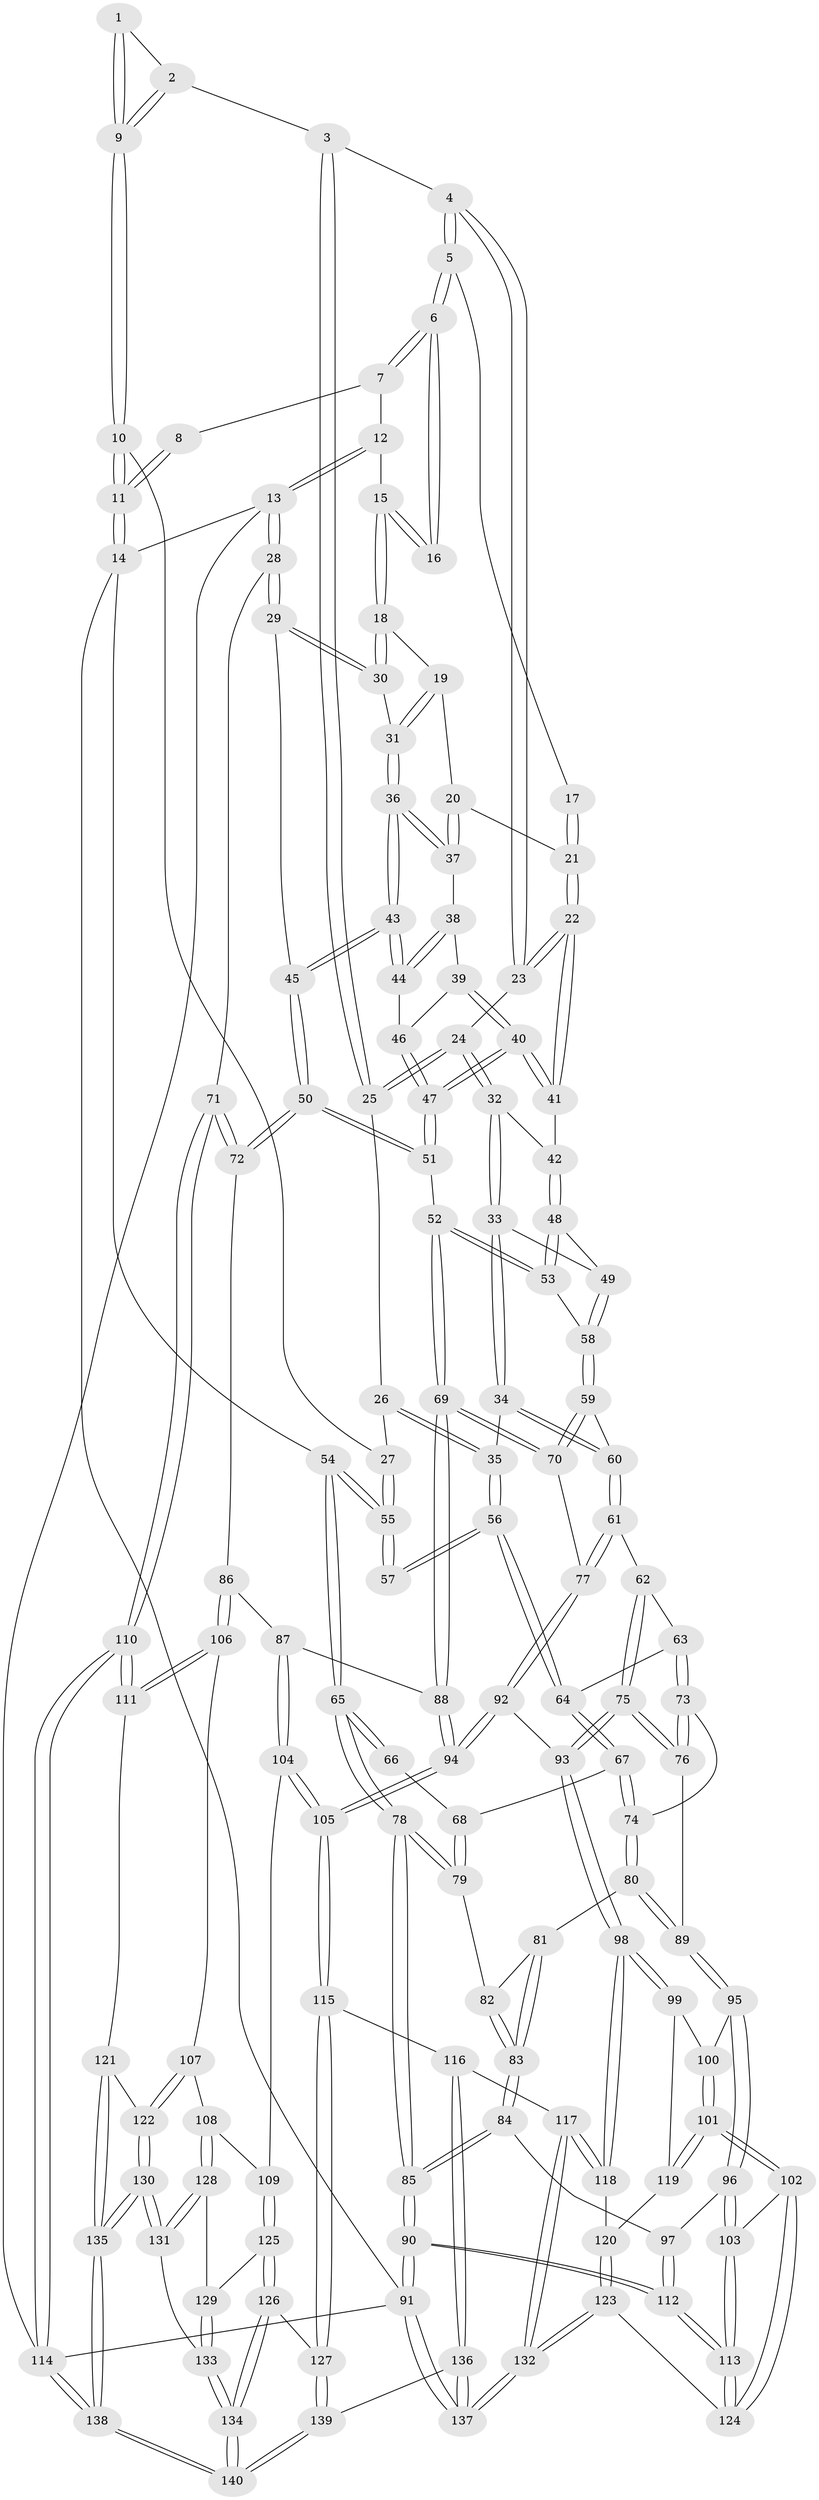 // coarse degree distribution, {2: 0.03571428571428571, 4: 0.3333333333333333, 5: 0.40476190476190477, 3: 0.05952380952380952, 6: 0.15476190476190477, 9: 0.011904761904761904}
// Generated by graph-tools (version 1.1) at 2025/21/03/04/25 18:21:17]
// undirected, 140 vertices, 347 edges
graph export_dot {
graph [start="1"]
  node [color=gray90,style=filled];
  1 [pos="+0.24383709931283706+0"];
  2 [pos="+0.36572126826075935+0.09909362040523037"];
  3 [pos="+0.3902944830171104+0.09472143500332778"];
  4 [pos="+0.5377747199528289+0"];
  5 [pos="+0.5386644448729977+0"];
  6 [pos="+0.5381184033576514+0"];
  7 [pos="+0.5279423987958659+0"];
  8 [pos="+0.23106941804845785+0"];
  9 [pos="+0.2657258739782641+0.1523080158523395"];
  10 [pos="+0.25400512447019674+0.1771321369499913"];
  11 [pos="+0+0"];
  12 [pos="+0.9888362333874237+0"];
  13 [pos="+1+0"];
  14 [pos="+0+0"];
  15 [pos="+0.8366154943515205+0.05343769896705117"];
  16 [pos="+0.7657282849378341+0.036226629385382084"];
  17 [pos="+0.6878593852345162+0.05187016403005056"];
  18 [pos="+0.8350732517210723+0.10025955267440045"];
  19 [pos="+0.8307722021245366+0.10546393442839501"];
  20 [pos="+0.7871962660509749+0.13930685380718996"];
  21 [pos="+0.738177821163115+0.14883278851066734"];
  22 [pos="+0.6922520997805763+0.17930922519449544"];
  23 [pos="+0.5587887377568562+0.11132226795418468"];
  24 [pos="+0.5300842748889165+0.15684333486677351"];
  25 [pos="+0.438951377569296+0.17394500834712193"];
  26 [pos="+0.43558857660008393+0.17801572866160398"];
  27 [pos="+0.24576650607672632+0.2302826339070791"];
  28 [pos="+1+0.1799453708341151"];
  29 [pos="+1+0.19265788441387344"];
  30 [pos="+1+0.16467405789680964"];
  31 [pos="+0.8827663690156938+0.22224875846361244"];
  32 [pos="+0.5349833723552899+0.1996482585371368"];
  33 [pos="+0.4993582262679957+0.3197056111761207"];
  34 [pos="+0.4766843561637802+0.32851090156424106"];
  35 [pos="+0.4337714326228369+0.3044671524018474"];
  36 [pos="+0.8662133883030636+0.2814502089774689"];
  37 [pos="+0.800634420627964+0.19244376942777822"];
  38 [pos="+0.7879656330634214+0.23572280531381717"];
  39 [pos="+0.7268370684106932+0.277673009001424"];
  40 [pos="+0.6786799736720861+0.26771890228133155"];
  41 [pos="+0.6786109977862518+0.2676549926547892"];
  42 [pos="+0.6527453963398188+0.27647943599911734"];
  43 [pos="+0.8741689019149611+0.32947678071947306"];
  44 [pos="+0.8067127515716046+0.3040977173107261"];
  45 [pos="+0.876812939497796+0.33277137598384465"];
  46 [pos="+0.7806875422511443+0.30156050713990756"];
  47 [pos="+0.71728585173145+0.40338222494719583"];
  48 [pos="+0.5920105145309122+0.32616342808691073"];
  49 [pos="+0.5401826664859238+0.3293983110884051"];
  50 [pos="+0.8638657831614407+0.43860509441242224"];
  51 [pos="+0.7186450374441355+0.4176584901113098"];
  52 [pos="+0.680943336779808+0.4418681714321784"];
  53 [pos="+0.6223884415091918+0.38230260392897736"];
  54 [pos="+0+0.06238246111243211"];
  55 [pos="+0.24293131676622978+0.2370040300811053"];
  56 [pos="+0.2569065772926523+0.28830738838707654"];
  57 [pos="+0.2493433347820323+0.27630809452140354"];
  58 [pos="+0.5666921713357143+0.4199856037786465"];
  59 [pos="+0.5647086617128073+0.43845245869060895"];
  60 [pos="+0.4638940630654334+0.38771072277901425"];
  61 [pos="+0.43162411012742186+0.460352513680034"];
  62 [pos="+0.3028927016395493+0.389083149478255"];
  63 [pos="+0.2641787025980978+0.33283045620831847"];
  64 [pos="+0.25772686975020376+0.3007872763570814"];
  65 [pos="+0+0.1818576367805128"];
  66 [pos="+0.13066830899213838+0.32742165245075794"];
  67 [pos="+0.1150198052411655+0.4435163320850771"];
  68 [pos="+0.06663446337607357+0.4176127424883869"];
  69 [pos="+0.6402111959001979+0.5124262780284435"];
  70 [pos="+0.5804681319866041+0.48849423684795973"];
  71 [pos="+1+0.49929399391561385"];
  72 [pos="+0.8937258555428638+0.49109759287168003"];
  73 [pos="+0.19789301011083596+0.47405891912110304"];
  74 [pos="+0.14701076535307603+0.4792582679889802"];
  75 [pos="+0.290458423564776+0.5665422880914217"];
  76 [pos="+0.27457983528353574+0.5603768247130335"];
  77 [pos="+0.4393436417492933+0.5068650222888629"];
  78 [pos="+0+0.3520500646106051"];
  79 [pos="+0.01943600692692372+0.4229944818407402"];
  80 [pos="+0.1148299256591213+0.5527358369847705"];
  81 [pos="+0.11085406104390125+0.5535610334771973"];
  82 [pos="+0.021726132532956986+0.4290948769050252"];
  83 [pos="+0.05214184232399676+0.5800277764927632"];
  84 [pos="+0.03250718321040782+0.5985755483603772"];
  85 [pos="+0+0.5874071264379441"];
  86 [pos="+0.8373110893566577+0.6016398339902049"];
  87 [pos="+0.7228300343174082+0.6137055320183114"];
  88 [pos="+0.6431552856914918+0.5242407198688978"];
  89 [pos="+0.1556553310911828+0.5850970019917312"];
  90 [pos="+0+0.888896816421759"];
  91 [pos="+0+1"];
  92 [pos="+0.39209544355355513+0.620184394572763"];
  93 [pos="+0.3571171985027531+0.6259425322140791"];
  94 [pos="+0.47980417877922843+0.678610682133054"];
  95 [pos="+0.15305337008618963+0.6594630367771797"];
  96 [pos="+0.08882747900399016+0.6895483507149244"];
  97 [pos="+0.08153156649050362+0.6856992931799862"];
  98 [pos="+0.3033985340068232+0.6896162171021916"];
  99 [pos="+0.2958880557230354+0.691519245738175"];
  100 [pos="+0.18192480725011845+0.6718428836362322"];
  101 [pos="+0.14727069682479008+0.7971108832870323"];
  102 [pos="+0.13552027256781277+0.8060623758965317"];
  103 [pos="+0.09983543527014777+0.730384101097791"];
  104 [pos="+0.6545840380181037+0.7326279933708291"];
  105 [pos="+0.544780817683419+0.7699404186339525"];
  106 [pos="+0.8940555061322594+0.7123732410600886"];
  107 [pos="+0.8918072198997254+0.7174013171144278"];
  108 [pos="+0.8153675445551669+0.7874065301744615"];
  109 [pos="+0.7319435877166635+0.7854743448910348"];
  110 [pos="+1+0.7072270610086805"];
  111 [pos="+1+0.7106670562086065"];
  112 [pos="+0+0.885666632239931"];
  113 [pos="+0+0.878763938098582"];
  114 [pos="+1+1"];
  115 [pos="+0.5301804895139863+0.8384981763358396"];
  116 [pos="+0.367569096452588+0.8690734395800311"];
  117 [pos="+0.34895661852614596+0.860271834670035"];
  118 [pos="+0.3160047811019725+0.8020377670361948"];
  119 [pos="+0.20806656896404074+0.763755752594554"];
  120 [pos="+0.24982945992707267+0.8270985053203178"];
  121 [pos="+1+0.823501972559999"];
  122 [pos="+0.934339820528682+0.8485935332445885"];
  123 [pos="+0.15065824169278685+0.907239876843154"];
  124 [pos="+0.11822596827835129+0.8759569354745528"];
  125 [pos="+0.7259892508005458+0.8437454871988636"];
  126 [pos="+0.6694772875674874+0.9364688786351044"];
  127 [pos="+0.5346853377401719+0.8509070671283628"];
  128 [pos="+0.8204780509081574+0.8231662964003956"];
  129 [pos="+0.7654582756612747+0.876769486715324"];
  130 [pos="+0.9196149912811096+0.9540910559736743"];
  131 [pos="+0.8620927079073365+0.926176371763907"];
  132 [pos="+0.18332212711337517+0.9578671361884485"];
  133 [pos="+0.7752080009001191+0.9380441656196717"];
  134 [pos="+0.699194928721423+0.9789891120847979"];
  135 [pos="+0.953685299974961+0.9986390765958995"];
  136 [pos="+0.35639359178232194+1"];
  137 [pos="+0.240785380958645+1"];
  138 [pos="+1+1"];
  139 [pos="+0.44101272138861447+1"];
  140 [pos="+0.6894807697264517+1"];
  1 -- 2;
  1 -- 9;
  1 -- 9;
  2 -- 3;
  2 -- 9;
  2 -- 9;
  3 -- 4;
  3 -- 25;
  3 -- 25;
  4 -- 5;
  4 -- 5;
  4 -- 23;
  4 -- 23;
  5 -- 6;
  5 -- 6;
  5 -- 17;
  6 -- 7;
  6 -- 7;
  6 -- 16;
  6 -- 16;
  7 -- 8;
  7 -- 12;
  8 -- 11;
  8 -- 11;
  9 -- 10;
  9 -- 10;
  10 -- 11;
  10 -- 11;
  10 -- 27;
  11 -- 14;
  11 -- 14;
  12 -- 13;
  12 -- 13;
  12 -- 15;
  13 -- 14;
  13 -- 28;
  13 -- 28;
  13 -- 114;
  14 -- 54;
  14 -- 91;
  15 -- 16;
  15 -- 16;
  15 -- 18;
  15 -- 18;
  17 -- 21;
  17 -- 21;
  18 -- 19;
  18 -- 30;
  18 -- 30;
  19 -- 20;
  19 -- 31;
  19 -- 31;
  20 -- 21;
  20 -- 37;
  20 -- 37;
  21 -- 22;
  21 -- 22;
  22 -- 23;
  22 -- 23;
  22 -- 41;
  22 -- 41;
  23 -- 24;
  24 -- 25;
  24 -- 25;
  24 -- 32;
  24 -- 32;
  25 -- 26;
  26 -- 27;
  26 -- 35;
  26 -- 35;
  27 -- 55;
  27 -- 55;
  28 -- 29;
  28 -- 29;
  28 -- 71;
  29 -- 30;
  29 -- 30;
  29 -- 45;
  30 -- 31;
  31 -- 36;
  31 -- 36;
  32 -- 33;
  32 -- 33;
  32 -- 42;
  33 -- 34;
  33 -- 34;
  33 -- 49;
  34 -- 35;
  34 -- 60;
  34 -- 60;
  35 -- 56;
  35 -- 56;
  36 -- 37;
  36 -- 37;
  36 -- 43;
  36 -- 43;
  37 -- 38;
  38 -- 39;
  38 -- 44;
  38 -- 44;
  39 -- 40;
  39 -- 40;
  39 -- 46;
  40 -- 41;
  40 -- 41;
  40 -- 47;
  40 -- 47;
  41 -- 42;
  42 -- 48;
  42 -- 48;
  43 -- 44;
  43 -- 44;
  43 -- 45;
  43 -- 45;
  44 -- 46;
  45 -- 50;
  45 -- 50;
  46 -- 47;
  46 -- 47;
  47 -- 51;
  47 -- 51;
  48 -- 49;
  48 -- 53;
  48 -- 53;
  49 -- 58;
  49 -- 58;
  50 -- 51;
  50 -- 51;
  50 -- 72;
  50 -- 72;
  51 -- 52;
  52 -- 53;
  52 -- 53;
  52 -- 69;
  52 -- 69;
  53 -- 58;
  54 -- 55;
  54 -- 55;
  54 -- 65;
  54 -- 65;
  55 -- 57;
  55 -- 57;
  56 -- 57;
  56 -- 57;
  56 -- 64;
  56 -- 64;
  58 -- 59;
  58 -- 59;
  59 -- 60;
  59 -- 70;
  59 -- 70;
  60 -- 61;
  60 -- 61;
  61 -- 62;
  61 -- 77;
  61 -- 77;
  62 -- 63;
  62 -- 75;
  62 -- 75;
  63 -- 64;
  63 -- 73;
  63 -- 73;
  64 -- 67;
  64 -- 67;
  65 -- 66;
  65 -- 66;
  65 -- 78;
  65 -- 78;
  66 -- 68;
  67 -- 68;
  67 -- 74;
  67 -- 74;
  68 -- 79;
  68 -- 79;
  69 -- 70;
  69 -- 70;
  69 -- 88;
  69 -- 88;
  70 -- 77;
  71 -- 72;
  71 -- 72;
  71 -- 110;
  71 -- 110;
  72 -- 86;
  73 -- 74;
  73 -- 76;
  73 -- 76;
  74 -- 80;
  74 -- 80;
  75 -- 76;
  75 -- 76;
  75 -- 93;
  75 -- 93;
  76 -- 89;
  77 -- 92;
  77 -- 92;
  78 -- 79;
  78 -- 79;
  78 -- 85;
  78 -- 85;
  79 -- 82;
  80 -- 81;
  80 -- 89;
  80 -- 89;
  81 -- 82;
  81 -- 83;
  81 -- 83;
  82 -- 83;
  82 -- 83;
  83 -- 84;
  83 -- 84;
  84 -- 85;
  84 -- 85;
  84 -- 97;
  85 -- 90;
  85 -- 90;
  86 -- 87;
  86 -- 106;
  86 -- 106;
  87 -- 88;
  87 -- 104;
  87 -- 104;
  88 -- 94;
  88 -- 94;
  89 -- 95;
  89 -- 95;
  90 -- 91;
  90 -- 91;
  90 -- 112;
  90 -- 112;
  91 -- 137;
  91 -- 137;
  91 -- 114;
  92 -- 93;
  92 -- 94;
  92 -- 94;
  93 -- 98;
  93 -- 98;
  94 -- 105;
  94 -- 105;
  95 -- 96;
  95 -- 96;
  95 -- 100;
  96 -- 97;
  96 -- 103;
  96 -- 103;
  97 -- 112;
  97 -- 112;
  98 -- 99;
  98 -- 99;
  98 -- 118;
  98 -- 118;
  99 -- 100;
  99 -- 119;
  100 -- 101;
  100 -- 101;
  101 -- 102;
  101 -- 102;
  101 -- 119;
  101 -- 119;
  102 -- 103;
  102 -- 124;
  102 -- 124;
  103 -- 113;
  103 -- 113;
  104 -- 105;
  104 -- 105;
  104 -- 109;
  105 -- 115;
  105 -- 115;
  106 -- 107;
  106 -- 111;
  106 -- 111;
  107 -- 108;
  107 -- 122;
  107 -- 122;
  108 -- 109;
  108 -- 128;
  108 -- 128;
  109 -- 125;
  109 -- 125;
  110 -- 111;
  110 -- 111;
  110 -- 114;
  110 -- 114;
  111 -- 121;
  112 -- 113;
  112 -- 113;
  113 -- 124;
  113 -- 124;
  114 -- 138;
  114 -- 138;
  115 -- 116;
  115 -- 127;
  115 -- 127;
  116 -- 117;
  116 -- 136;
  116 -- 136;
  117 -- 118;
  117 -- 118;
  117 -- 132;
  117 -- 132;
  118 -- 120;
  119 -- 120;
  120 -- 123;
  120 -- 123;
  121 -- 122;
  121 -- 135;
  121 -- 135;
  122 -- 130;
  122 -- 130;
  123 -- 124;
  123 -- 132;
  123 -- 132;
  125 -- 126;
  125 -- 126;
  125 -- 129;
  126 -- 127;
  126 -- 134;
  126 -- 134;
  127 -- 139;
  127 -- 139;
  128 -- 129;
  128 -- 131;
  128 -- 131;
  129 -- 133;
  129 -- 133;
  130 -- 131;
  130 -- 131;
  130 -- 135;
  130 -- 135;
  131 -- 133;
  132 -- 137;
  132 -- 137;
  133 -- 134;
  133 -- 134;
  134 -- 140;
  134 -- 140;
  135 -- 138;
  135 -- 138;
  136 -- 137;
  136 -- 137;
  136 -- 139;
  138 -- 140;
  138 -- 140;
  139 -- 140;
  139 -- 140;
}
